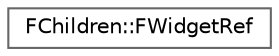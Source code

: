 digraph "Graphical Class Hierarchy"
{
 // INTERACTIVE_SVG=YES
 // LATEX_PDF_SIZE
  bgcolor="transparent";
  edge [fontname=Helvetica,fontsize=10,labelfontname=Helvetica,labelfontsize=10];
  node [fontname=Helvetica,fontsize=10,shape=box,height=0.2,width=0.4];
  rankdir="LR";
  Node0 [id="Node000000",label="FChildren::FWidgetRef",height=0.2,width=0.4,color="grey40", fillcolor="white", style="filled",URL="$d0/df4/structFChildren_1_1FWidgetRef.html",tooltip=" "];
}
